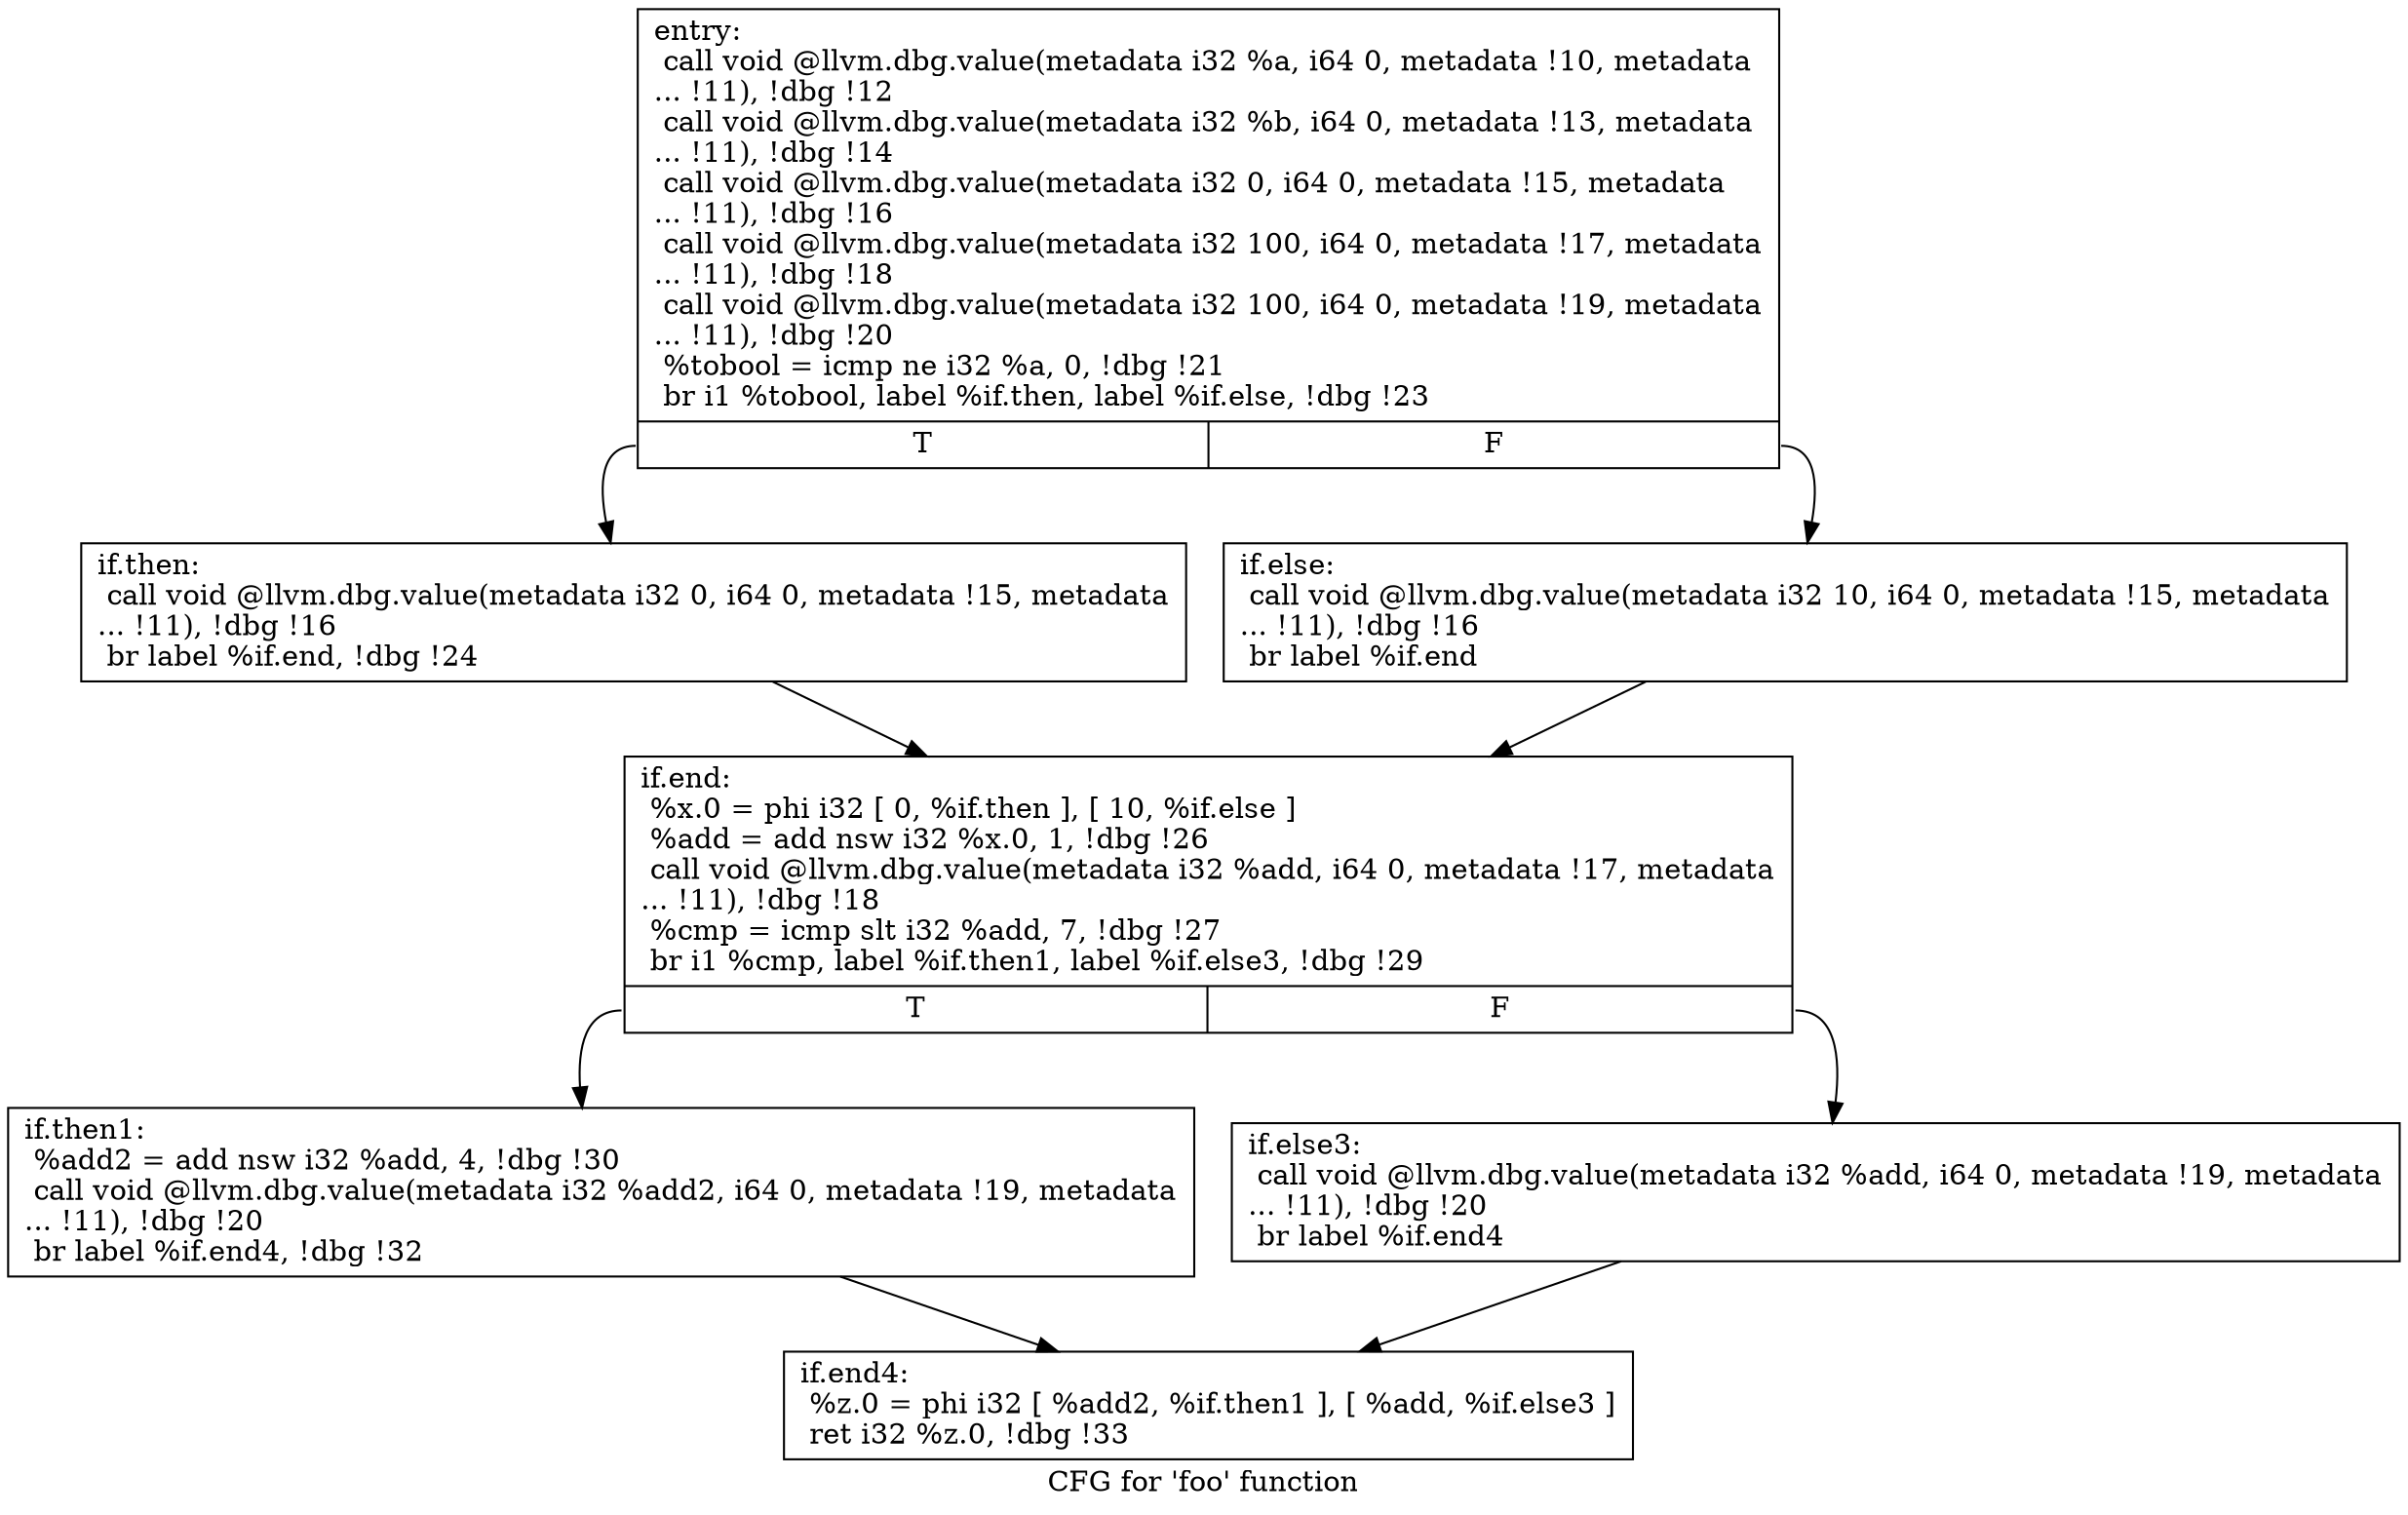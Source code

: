 digraph "CFG for 'foo' function" {
	label="CFG for 'foo' function";

	Node0x5bd2ba0 [shape=record,label="{entry:\l  call void @llvm.dbg.value(metadata i32 %a, i64 0, metadata !10, metadata\l... !11), !dbg !12\l  call void @llvm.dbg.value(metadata i32 %b, i64 0, metadata !13, metadata\l... !11), !dbg !14\l  call void @llvm.dbg.value(metadata i32 0, i64 0, metadata !15, metadata\l... !11), !dbg !16\l  call void @llvm.dbg.value(metadata i32 100, i64 0, metadata !17, metadata\l... !11), !dbg !18\l  call void @llvm.dbg.value(metadata i32 100, i64 0, metadata !19, metadata\l... !11), !dbg !20\l  %tobool = icmp ne i32 %a, 0, !dbg !21\l  br i1 %tobool, label %if.then, label %if.else, !dbg !23\l|{<s0>T|<s1>F}}"];
	Node0x5bd2ba0:s0 -> Node0x5beadb0;
	Node0x5bd2ba0:s1 -> Node0x5beae60;
	Node0x5beadb0 [shape=record,label="{if.then:                                          \l  call void @llvm.dbg.value(metadata i32 0, i64 0, metadata !15, metadata\l... !11), !dbg !16\l  br label %if.end, !dbg !24\l}"];
	Node0x5beadb0 -> Node0x5beafa0;
	Node0x5beae60 [shape=record,label="{if.else:                                          \l  call void @llvm.dbg.value(metadata i32 10, i64 0, metadata !15, metadata\l... !11), !dbg !16\l  br label %if.end\l}"];
	Node0x5beae60 -> Node0x5beafa0;
	Node0x5beafa0 [shape=record,label="{if.end:                                           \l  %x.0 = phi i32 [ 0, %if.then ], [ 10, %if.else ]\l  %add = add nsw i32 %x.0, 1, !dbg !26\l  call void @llvm.dbg.value(metadata i32 %add, i64 0, metadata !17, metadata\l... !11), !dbg !18\l  %cmp = icmp slt i32 %add, 7, !dbg !27\l  br i1 %cmp, label %if.then1, label %if.else3, !dbg !29\l|{<s0>T|<s1>F}}"];
	Node0x5beafa0:s0 -> Node0x5bec8d0;
	Node0x5beafa0:s1 -> Node0x5bec990;
	Node0x5bec8d0 [shape=record,label="{if.then1:                                         \l  %add2 = add nsw i32 %add, 4, !dbg !30\l  call void @llvm.dbg.value(metadata i32 %add2, i64 0, metadata !19, metadata\l... !11), !dbg !20\l  br label %if.end4, !dbg !32\l}"];
	Node0x5bec8d0 -> Node0x5bd4af0;
	Node0x5bec990 [shape=record,label="{if.else3:                                         \l  call void @llvm.dbg.value(metadata i32 %add, i64 0, metadata !19, metadata\l... !11), !dbg !20\l  br label %if.end4\l}"];
	Node0x5bec990 -> Node0x5bd4af0;
	Node0x5bd4af0 [shape=record,label="{if.end4:                                          \l  %z.0 = phi i32 [ %add2, %if.then1 ], [ %add, %if.else3 ]\l  ret i32 %z.0, !dbg !33\l}"];
}
